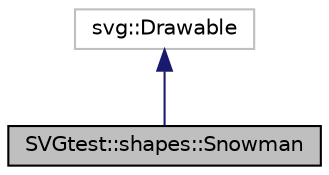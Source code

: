 digraph "SVGtest::shapes::Snowman"
{
 // LATEX_PDF_SIZE
  edge [fontname="Helvetica",fontsize="10",labelfontname="Helvetica",labelfontsize="10"];
  node [fontname="Helvetica",fontsize="10",shape=record];
  Node1 [label="SVGtest::shapes::Snowman",height=0.2,width=0.4,color="black", fillcolor="grey75", style="filled", fontcolor="black",tooltip=" "];
  Node2 -> Node1 [dir="back",color="midnightblue",fontsize="10",style="solid"];
  Node2 [label="svg::Drawable",height=0.2,width=0.4,color="grey75", fillcolor="white", style="filled",URL="$classsvg_1_1Drawable.html",tooltip=" "];
}
